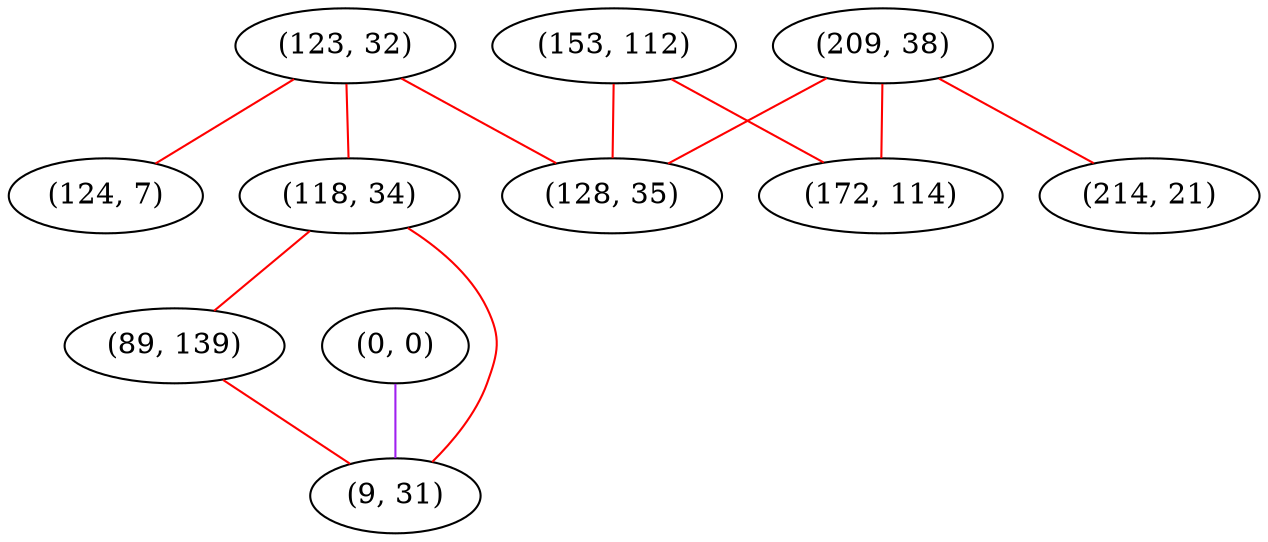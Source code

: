 graph "" {
"(123, 32)";
"(153, 112)";
"(118, 34)";
"(209, 38)";
"(0, 0)";
"(172, 114)";
"(89, 139)";
"(9, 31)";
"(124, 7)";
"(128, 35)";
"(214, 21)";
"(123, 32)" -- "(124, 7)"  [color=red, key=0, weight=1];
"(123, 32)" -- "(118, 34)"  [color=red, key=0, weight=1];
"(123, 32)" -- "(128, 35)"  [color=red, key=0, weight=1];
"(153, 112)" -- "(172, 114)"  [color=red, key=0, weight=1];
"(153, 112)" -- "(128, 35)"  [color=red, key=0, weight=1];
"(118, 34)" -- "(89, 139)"  [color=red, key=0, weight=1];
"(118, 34)" -- "(9, 31)"  [color=red, key=0, weight=1];
"(209, 38)" -- "(172, 114)"  [color=red, key=0, weight=1];
"(209, 38)" -- "(128, 35)"  [color=red, key=0, weight=1];
"(209, 38)" -- "(214, 21)"  [color=red, key=0, weight=1];
"(0, 0)" -- "(9, 31)"  [color=purple, key=0, weight=4];
"(89, 139)" -- "(9, 31)"  [color=red, key=0, weight=1];
}
